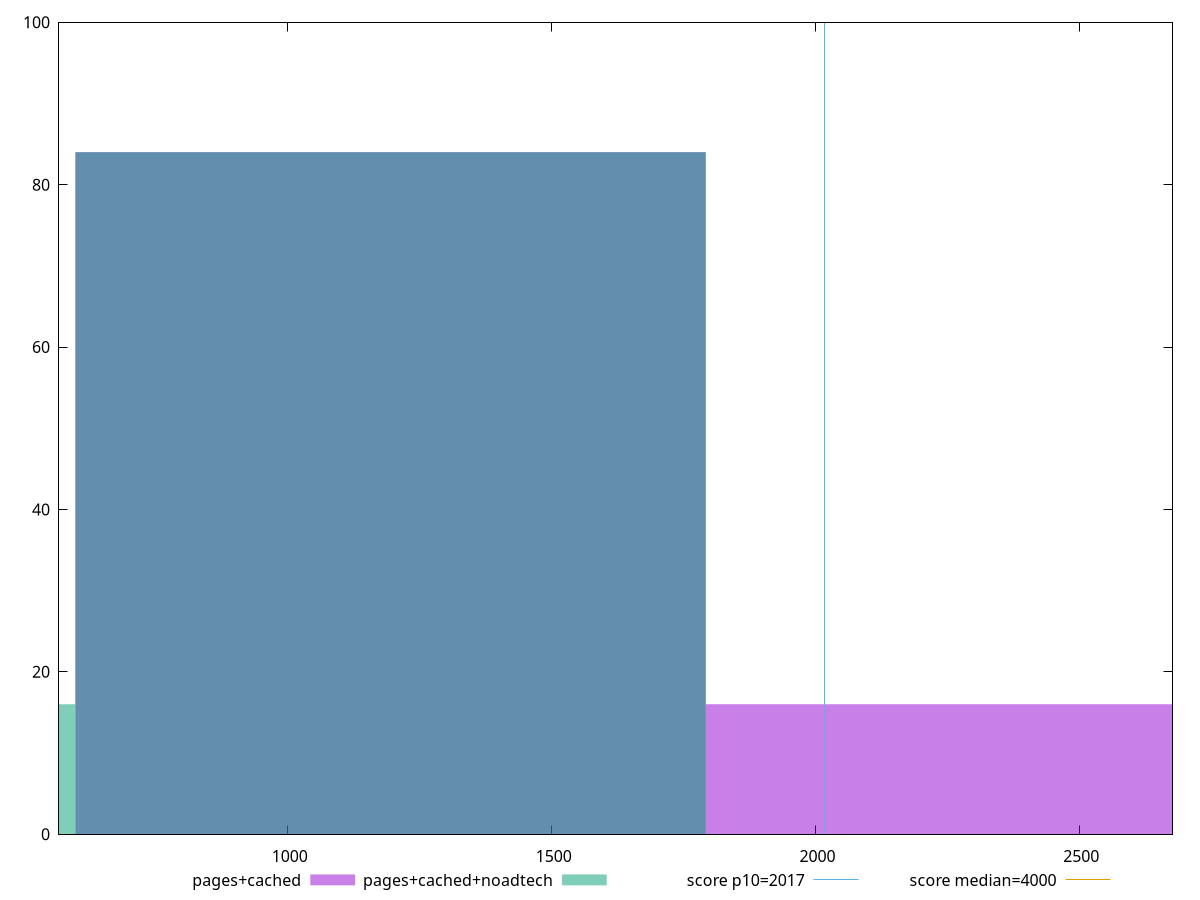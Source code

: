 reset

$pagesCached <<EOF
2389.29348703968 16
1194.64674351984 84
EOF

$pagesCachedNoadtech <<EOF
1194.64674351984 84
0 16
EOF

set key outside below
set boxwidth 1194.64674351984
set xrange [566.2560000000005:2676.5119999999997]
set yrange [0:100]
set trange [0:100]
set style fill transparent solid 0.5 noborder

set parametric
set terminal svg size 640, 500 enhanced background rgb 'white'
set output "report_00026_2021-02-22T21:38:55.199Z/mainthread-work-breakdown/comparison/histogram/1_vs_2.svg"

plot $pagesCached title "pages+cached" with boxes, \
     $pagesCachedNoadtech title "pages+cached+noadtech" with boxes, \
     2017,t title "score p10=2017", \
     4000,t title "score median=4000"

reset
